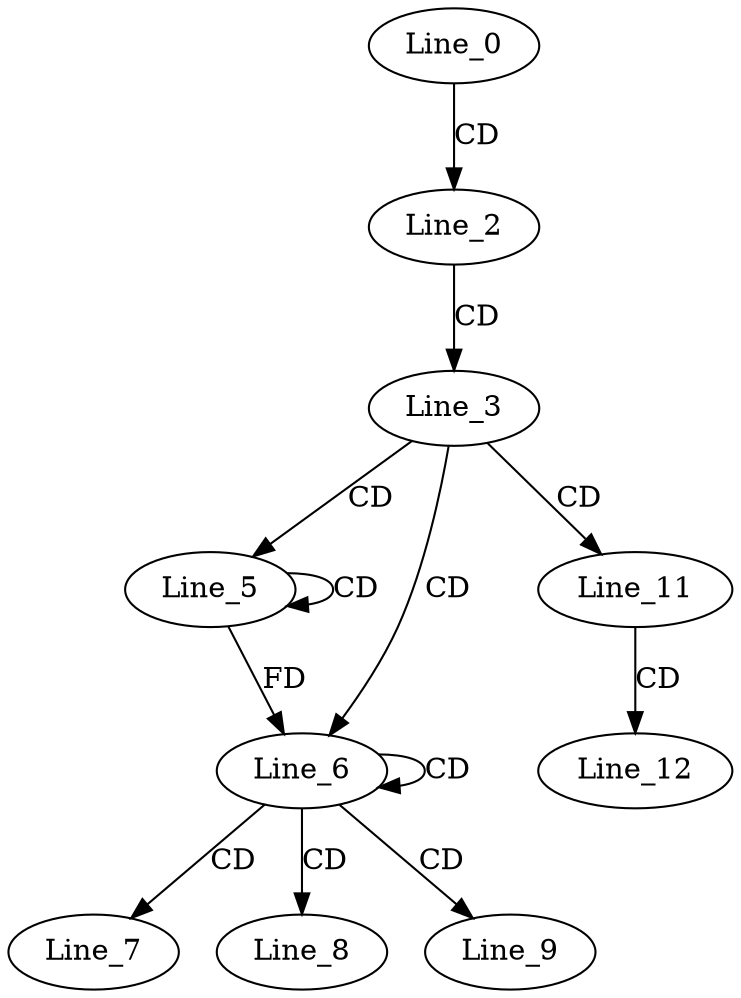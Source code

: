digraph G {
  Line_0;
  Line_2;
  Line_3;
  Line_5;
  Line_5;
  Line_6;
  Line_6;
  Line_6;
  Line_7;
  Line_8;
  Line_9;
  Line_11;
  Line_12;
  Line_0 -> Line_2 [ label="CD" ];
  Line_2 -> Line_3 [ label="CD" ];
  Line_3 -> Line_5 [ label="CD" ];
  Line_5 -> Line_5 [ label="CD" ];
  Line_3 -> Line_6 [ label="CD" ];
  Line_6 -> Line_6 [ label="CD" ];
  Line_5 -> Line_6 [ label="FD" ];
  Line_6 -> Line_7 [ label="CD" ];
  Line_6 -> Line_8 [ label="CD" ];
  Line_6 -> Line_9 [ label="CD" ];
  Line_3 -> Line_11 [ label="CD" ];
  Line_11 -> Line_12 [ label="CD" ];
}
